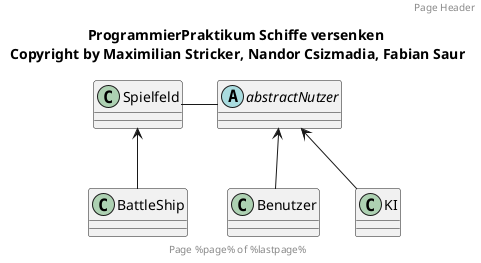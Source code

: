 @startuml name "Wichtige Funktionen"
'alt + D um das UML-Diagramm anzuzeigen
'STRG + S ==> Speichern

' abstract
' abstract class
' circle
' interface
' diamond für Raute
' entity

' class ClassName <Dies soll eine Notiz adrstellen>
' class time <<(D,#FF7700)datatype>>
' enum Buchungszustand <<enumeration>>
' class time <<(D,#FF7700)>>

' /AnzahlWartender ist ein abgeleitetes Attribut
' --Durchgestrichener Text--

' +
' -
' # protected
' ~ package privat
' {static} für statische Attribute oder Operationen
' Methode {abstract} : string

header Page Header
footer Page %page% of %lastpage%
title ProgrammierPraktikum Schiffe versenken \nCopyright by Maximilian Stricker, Nandor Csizmadia, Fabian Saur

class Spielfeld
{

}

class BattleShip
{

}

class Benutzer
{

}

abstract abstractNutzer
{

}

class KI 
{

}

abstractNutzer <-down- Benutzer
abstractNutzer <-down- KI

'InterfaceSpielfeld -right- BattleShip
'BattleShip -right- InterfaceNutzer
Spielfeld -right- abstractNutzer


BattleShip -up-> Spielfeld



' package PackageName {
    'Was gehört dazu?
'}


' ggf.  left right up down einfügen
' --|> Extension
' --* Composition
' --o Aggregation

' -->
' ..>
' ..|>
' *-->
' #--
' x--
' }--
' +--
' ^--


' Beziehung1 "Mulitiplizität"    --  "Mulitiplizität" Beziehung1 : BeschreibungPfeil < | >
' WarteListe "0..*" o-- "0..*\n{ordered}\n+Wartender" Kunde 

' <> diamond
' Klasse1 -- diamond

@enduml